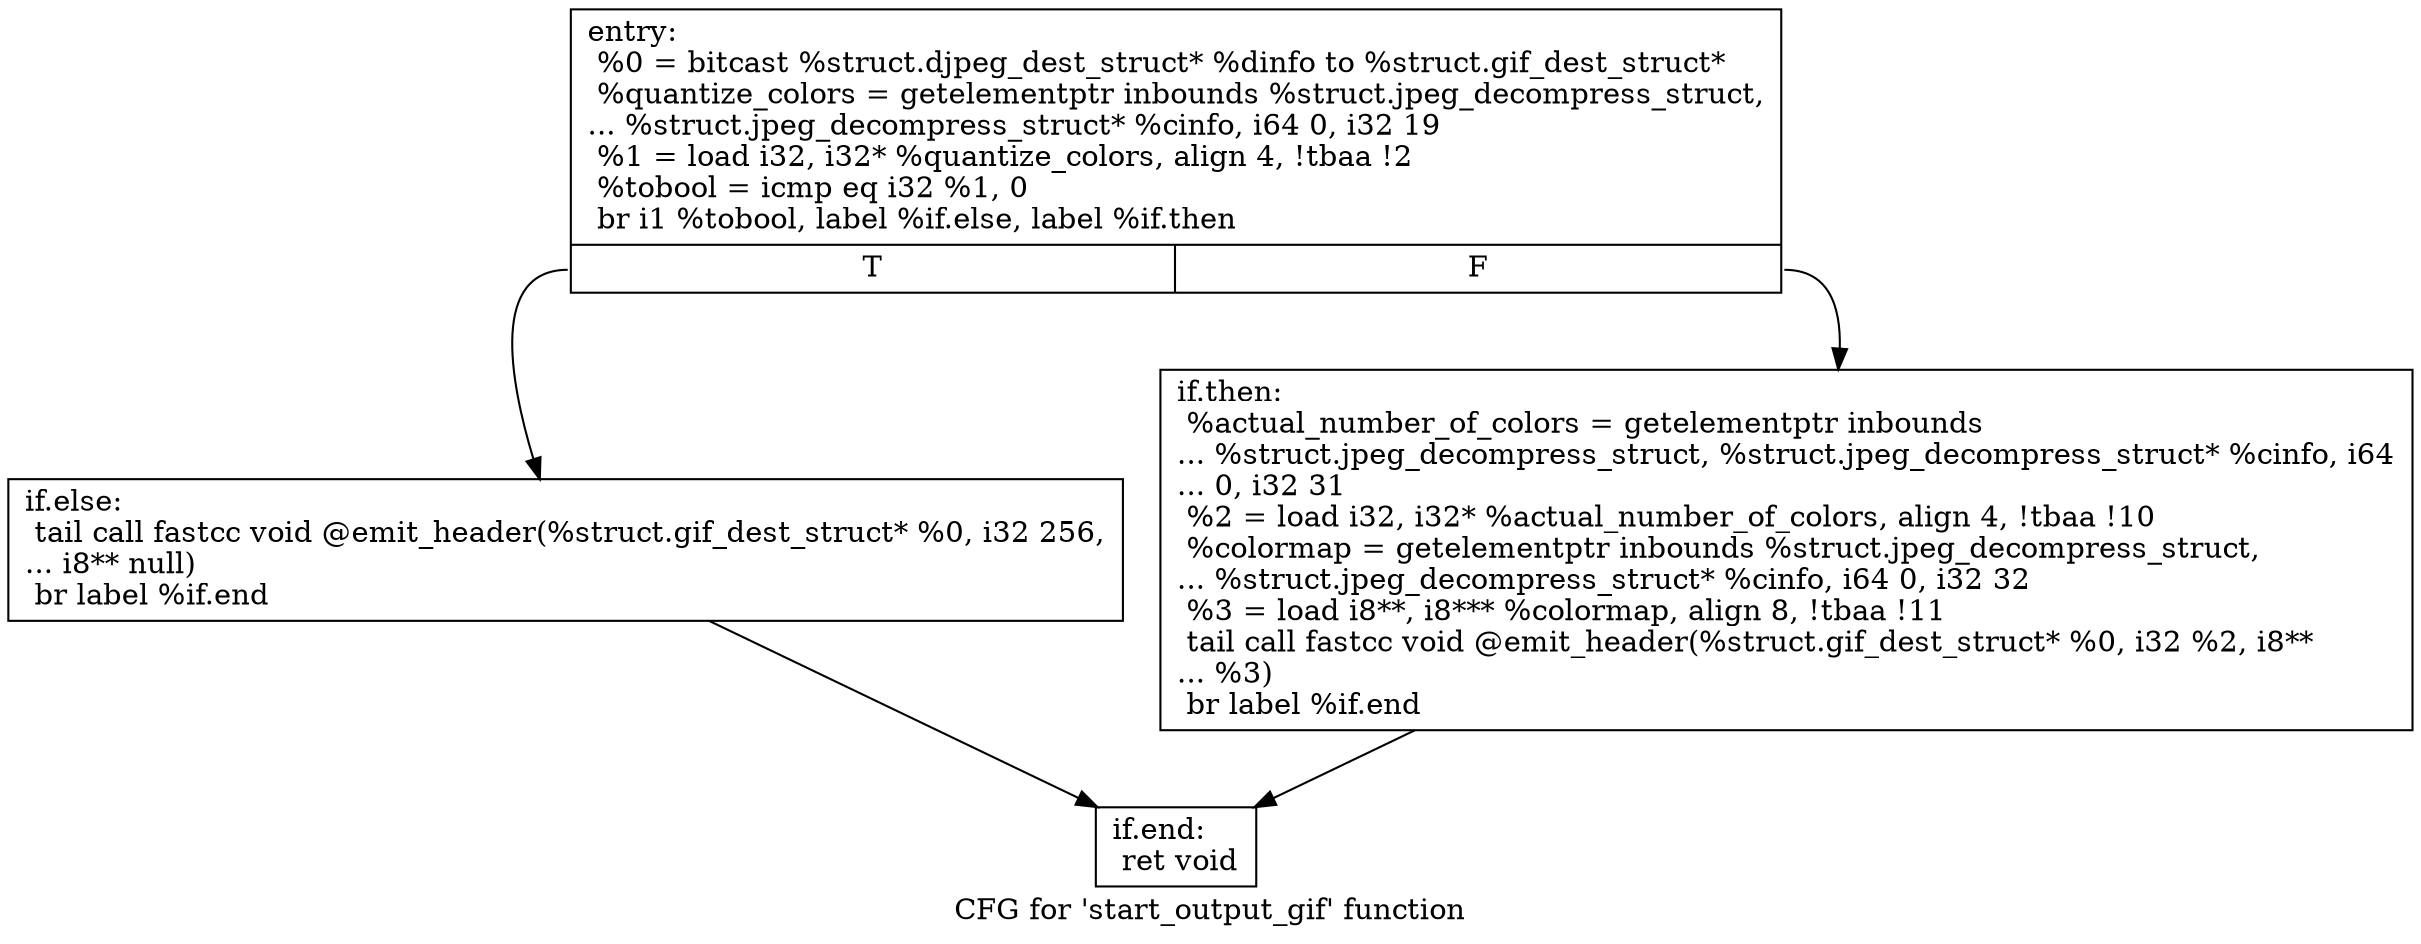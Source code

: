 digraph "CFG for 'start_output_gif' function" {
	label="CFG for 'start_output_gif' function";

	Node0x4bba270 [shape=record,label="{entry:\l  %0 = bitcast %struct.djpeg_dest_struct* %dinfo to %struct.gif_dest_struct*\l  %quantize_colors = getelementptr inbounds %struct.jpeg_decompress_struct,\l... %struct.jpeg_decompress_struct* %cinfo, i64 0, i32 19\l  %1 = load i32, i32* %quantize_colors, align 4, !tbaa !2\l  %tobool = icmp eq i32 %1, 0\l  br i1 %tobool, label %if.else, label %if.then\l|{<s0>T|<s1>F}}"];
	Node0x4bba270:s0 -> Node0x4bbaa70;
	Node0x4bba270:s1 -> Node0x4bbab40;
	Node0x4bbab40 [shape=record,label="{if.then:                                          \l  %actual_number_of_colors = getelementptr inbounds\l... %struct.jpeg_decompress_struct, %struct.jpeg_decompress_struct* %cinfo, i64\l... 0, i32 31\l  %2 = load i32, i32* %actual_number_of_colors, align 4, !tbaa !10\l  %colormap = getelementptr inbounds %struct.jpeg_decompress_struct,\l... %struct.jpeg_decompress_struct* %cinfo, i64 0, i32 32\l  %3 = load i8**, i8*** %colormap, align 8, !tbaa !11\l  tail call fastcc void @emit_header(%struct.gif_dest_struct* %0, i32 %2, i8**\l... %3)\l  br label %if.end\l}"];
	Node0x4bbab40 -> Node0x4bbb480;
	Node0x4bbaa70 [shape=record,label="{if.else:                                          \l  tail call fastcc void @emit_header(%struct.gif_dest_struct* %0, i32 256,\l... i8** null)\l  br label %if.end\l}"];
	Node0x4bbaa70 -> Node0x4bbb480;
	Node0x4bbb480 [shape=record,label="{if.end:                                           \l  ret void\l}"];
}

